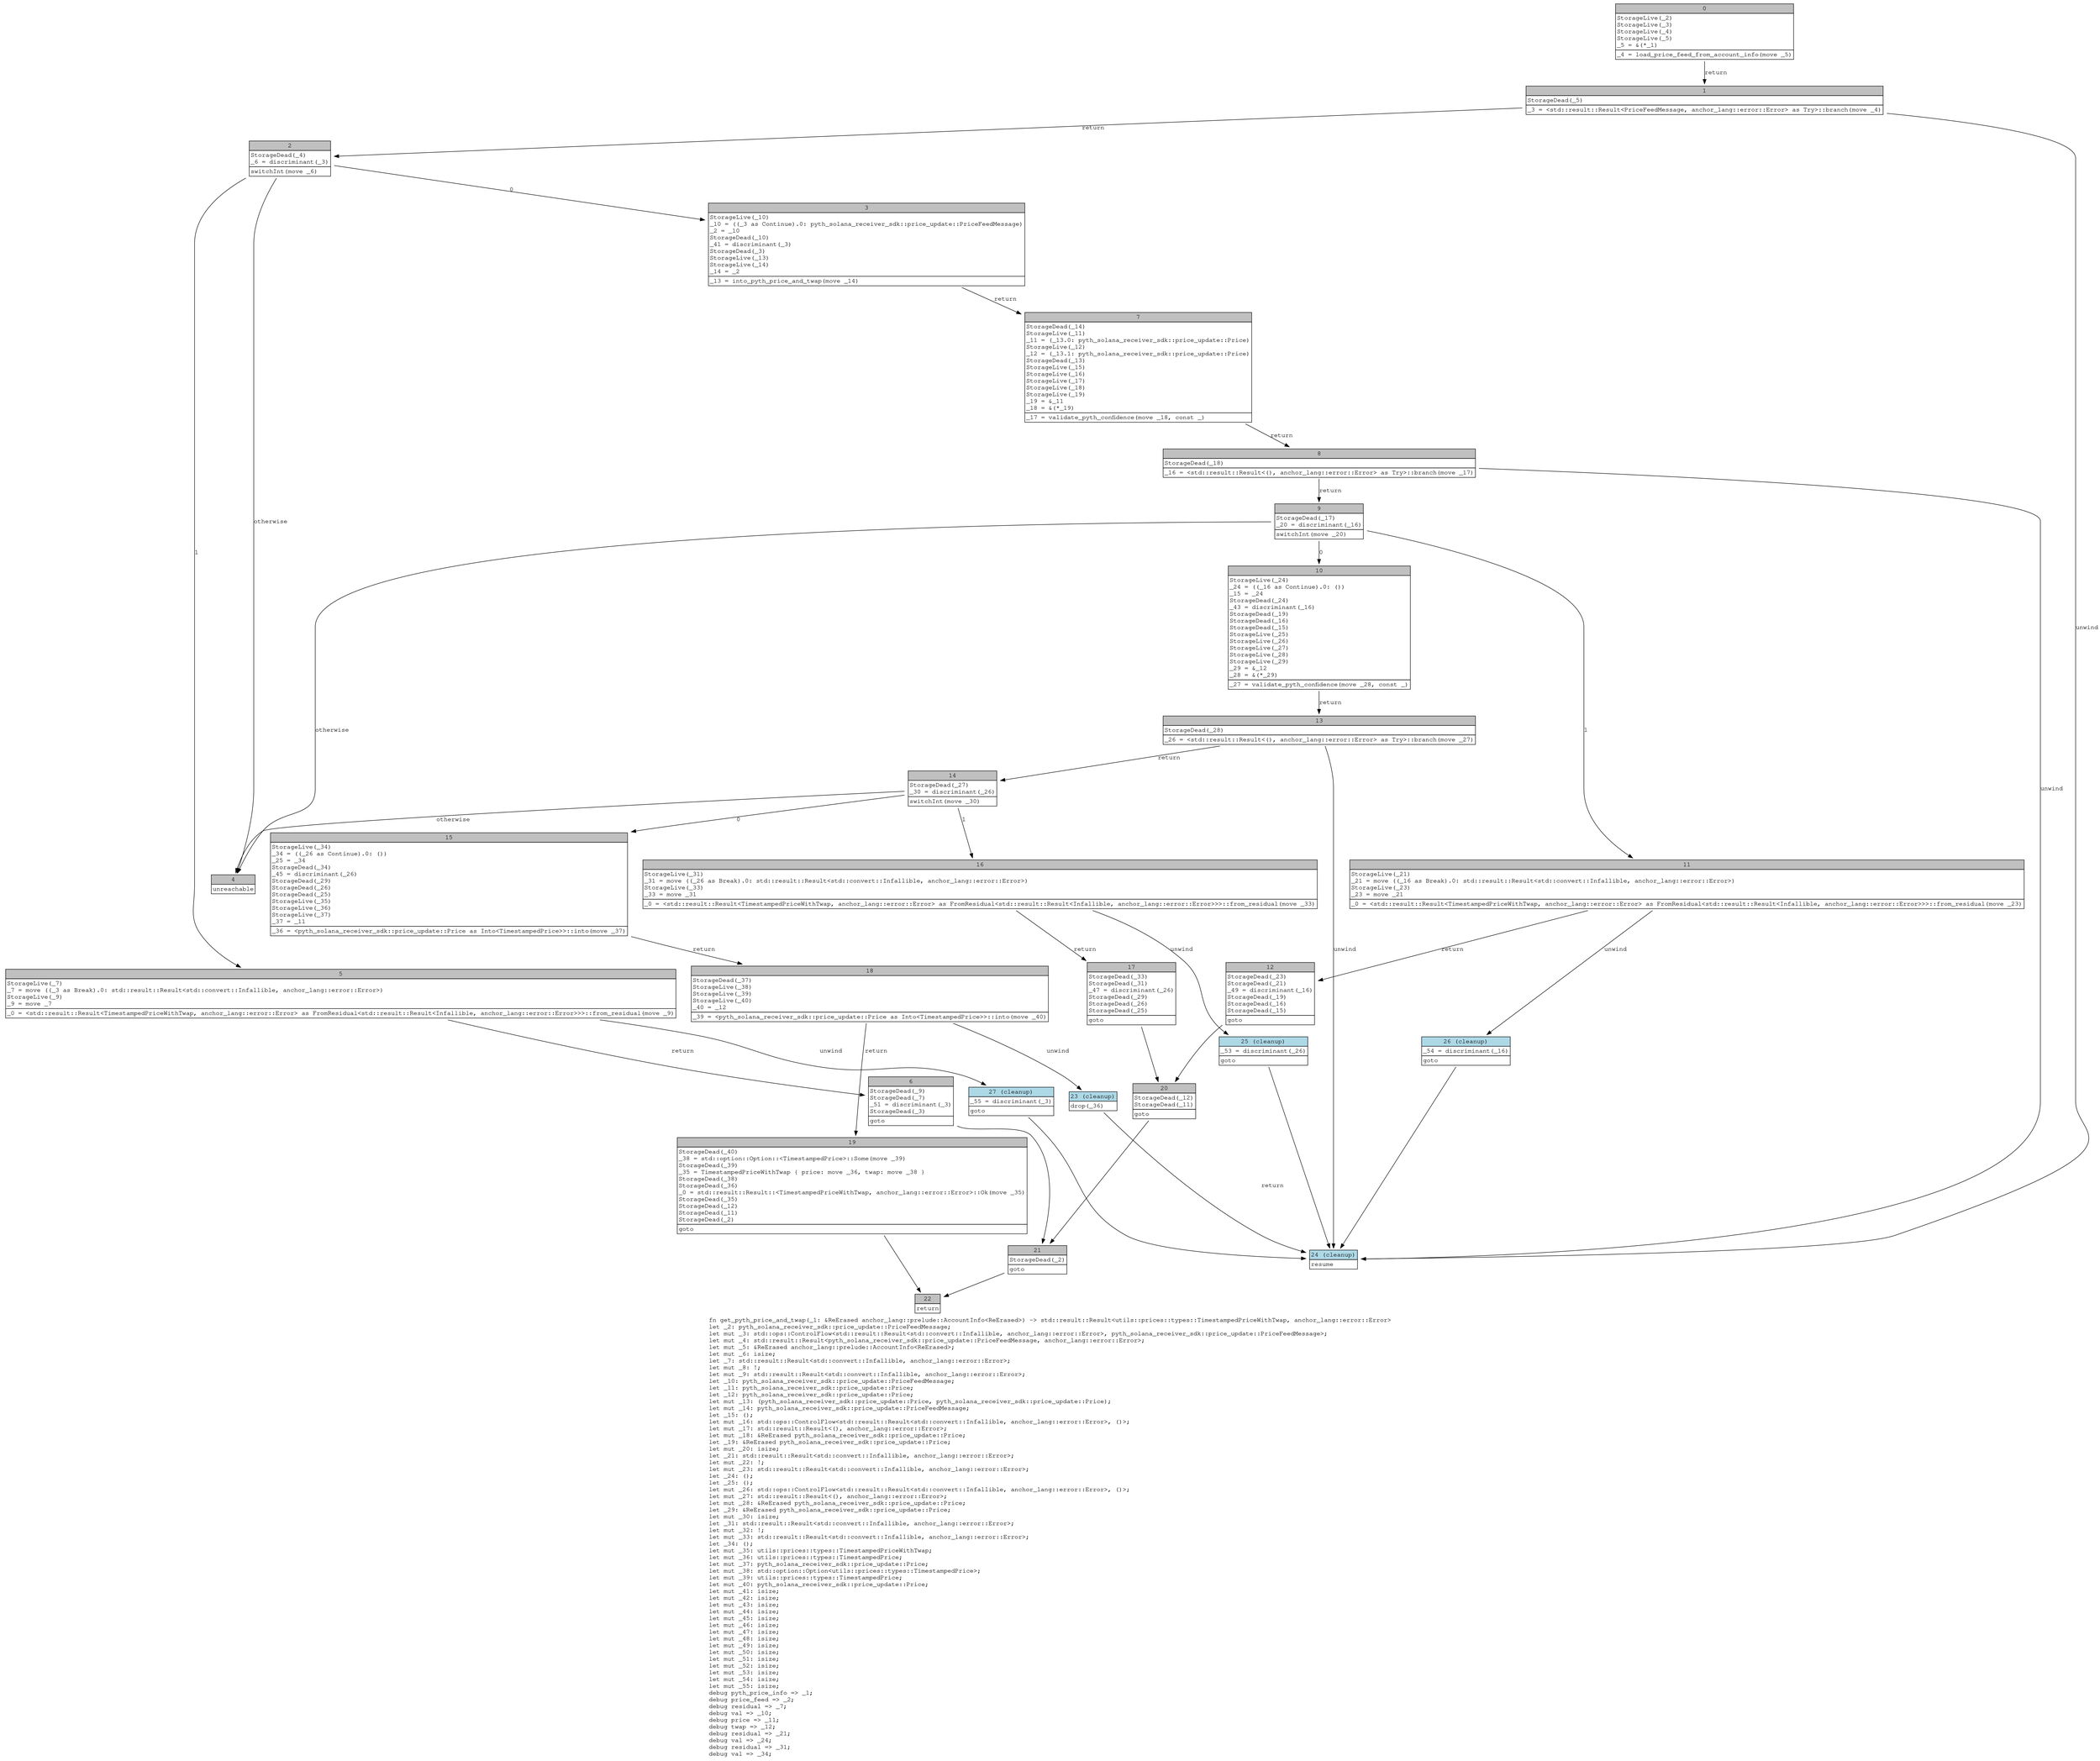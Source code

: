 digraph Mir_0_2552 {
    graph [fontname="Courier, monospace"];
    node [fontname="Courier, monospace"];
    edge [fontname="Courier, monospace"];
    label=<fn get_pyth_price_and_twap(_1: &amp;ReErased anchor_lang::prelude::AccountInfo&lt;ReErased&gt;) -&gt; std::result::Result&lt;utils::prices::types::TimestampedPriceWithTwap, anchor_lang::error::Error&gt;<br align="left"/>let _2: pyth_solana_receiver_sdk::price_update::PriceFeedMessage;<br align="left"/>let mut _3: std::ops::ControlFlow&lt;std::result::Result&lt;std::convert::Infallible, anchor_lang::error::Error&gt;, pyth_solana_receiver_sdk::price_update::PriceFeedMessage&gt;;<br align="left"/>let mut _4: std::result::Result&lt;pyth_solana_receiver_sdk::price_update::PriceFeedMessage, anchor_lang::error::Error&gt;;<br align="left"/>let mut _5: &amp;ReErased anchor_lang::prelude::AccountInfo&lt;ReErased&gt;;<br align="left"/>let mut _6: isize;<br align="left"/>let _7: std::result::Result&lt;std::convert::Infallible, anchor_lang::error::Error&gt;;<br align="left"/>let mut _8: !;<br align="left"/>let mut _9: std::result::Result&lt;std::convert::Infallible, anchor_lang::error::Error&gt;;<br align="left"/>let _10: pyth_solana_receiver_sdk::price_update::PriceFeedMessage;<br align="left"/>let _11: pyth_solana_receiver_sdk::price_update::Price;<br align="left"/>let _12: pyth_solana_receiver_sdk::price_update::Price;<br align="left"/>let mut _13: (pyth_solana_receiver_sdk::price_update::Price, pyth_solana_receiver_sdk::price_update::Price);<br align="left"/>let mut _14: pyth_solana_receiver_sdk::price_update::PriceFeedMessage;<br align="left"/>let _15: ();<br align="left"/>let mut _16: std::ops::ControlFlow&lt;std::result::Result&lt;std::convert::Infallible, anchor_lang::error::Error&gt;, ()&gt;;<br align="left"/>let mut _17: std::result::Result&lt;(), anchor_lang::error::Error&gt;;<br align="left"/>let mut _18: &amp;ReErased pyth_solana_receiver_sdk::price_update::Price;<br align="left"/>let _19: &amp;ReErased pyth_solana_receiver_sdk::price_update::Price;<br align="left"/>let mut _20: isize;<br align="left"/>let _21: std::result::Result&lt;std::convert::Infallible, anchor_lang::error::Error&gt;;<br align="left"/>let mut _22: !;<br align="left"/>let mut _23: std::result::Result&lt;std::convert::Infallible, anchor_lang::error::Error&gt;;<br align="left"/>let _24: ();<br align="left"/>let _25: ();<br align="left"/>let mut _26: std::ops::ControlFlow&lt;std::result::Result&lt;std::convert::Infallible, anchor_lang::error::Error&gt;, ()&gt;;<br align="left"/>let mut _27: std::result::Result&lt;(), anchor_lang::error::Error&gt;;<br align="left"/>let mut _28: &amp;ReErased pyth_solana_receiver_sdk::price_update::Price;<br align="left"/>let _29: &amp;ReErased pyth_solana_receiver_sdk::price_update::Price;<br align="left"/>let mut _30: isize;<br align="left"/>let _31: std::result::Result&lt;std::convert::Infallible, anchor_lang::error::Error&gt;;<br align="left"/>let mut _32: !;<br align="left"/>let mut _33: std::result::Result&lt;std::convert::Infallible, anchor_lang::error::Error&gt;;<br align="left"/>let _34: ();<br align="left"/>let mut _35: utils::prices::types::TimestampedPriceWithTwap;<br align="left"/>let mut _36: utils::prices::types::TimestampedPrice;<br align="left"/>let mut _37: pyth_solana_receiver_sdk::price_update::Price;<br align="left"/>let mut _38: std::option::Option&lt;utils::prices::types::TimestampedPrice&gt;;<br align="left"/>let mut _39: utils::prices::types::TimestampedPrice;<br align="left"/>let mut _40: pyth_solana_receiver_sdk::price_update::Price;<br align="left"/>let mut _41: isize;<br align="left"/>let mut _42: isize;<br align="left"/>let mut _43: isize;<br align="left"/>let mut _44: isize;<br align="left"/>let mut _45: isize;<br align="left"/>let mut _46: isize;<br align="left"/>let mut _47: isize;<br align="left"/>let mut _48: isize;<br align="left"/>let mut _49: isize;<br align="left"/>let mut _50: isize;<br align="left"/>let mut _51: isize;<br align="left"/>let mut _52: isize;<br align="left"/>let mut _53: isize;<br align="left"/>let mut _54: isize;<br align="left"/>let mut _55: isize;<br align="left"/>debug pyth_price_info =&gt; _1;<br align="left"/>debug price_feed =&gt; _2;<br align="left"/>debug residual =&gt; _7;<br align="left"/>debug val =&gt; _10;<br align="left"/>debug price =&gt; _11;<br align="left"/>debug twap =&gt; _12;<br align="left"/>debug residual =&gt; _21;<br align="left"/>debug val =&gt; _24;<br align="left"/>debug residual =&gt; _31;<br align="left"/>debug val =&gt; _34;<br align="left"/>>;
    bb0__0_2552 [shape="none", label=<<table border="0" cellborder="1" cellspacing="0"><tr><td bgcolor="gray" align="center" colspan="1">0</td></tr><tr><td align="left" balign="left">StorageLive(_2)<br/>StorageLive(_3)<br/>StorageLive(_4)<br/>StorageLive(_5)<br/>_5 = &amp;(*_1)<br/></td></tr><tr><td align="left">_4 = load_price_feed_from_account_info(move _5)</td></tr></table>>];
    bb1__0_2552 [shape="none", label=<<table border="0" cellborder="1" cellspacing="0"><tr><td bgcolor="gray" align="center" colspan="1">1</td></tr><tr><td align="left" balign="left">StorageDead(_5)<br/></td></tr><tr><td align="left">_3 = &lt;std::result::Result&lt;PriceFeedMessage, anchor_lang::error::Error&gt; as Try&gt;::branch(move _4)</td></tr></table>>];
    bb2__0_2552 [shape="none", label=<<table border="0" cellborder="1" cellspacing="0"><tr><td bgcolor="gray" align="center" colspan="1">2</td></tr><tr><td align="left" balign="left">StorageDead(_4)<br/>_6 = discriminant(_3)<br/></td></tr><tr><td align="left">switchInt(move _6)</td></tr></table>>];
    bb3__0_2552 [shape="none", label=<<table border="0" cellborder="1" cellspacing="0"><tr><td bgcolor="gray" align="center" colspan="1">3</td></tr><tr><td align="left" balign="left">StorageLive(_10)<br/>_10 = ((_3 as Continue).0: pyth_solana_receiver_sdk::price_update::PriceFeedMessage)<br/>_2 = _10<br/>StorageDead(_10)<br/>_41 = discriminant(_3)<br/>StorageDead(_3)<br/>StorageLive(_13)<br/>StorageLive(_14)<br/>_14 = _2<br/></td></tr><tr><td align="left">_13 = into_pyth_price_and_twap(move _14)</td></tr></table>>];
    bb4__0_2552 [shape="none", label=<<table border="0" cellborder="1" cellspacing="0"><tr><td bgcolor="gray" align="center" colspan="1">4</td></tr><tr><td align="left">unreachable</td></tr></table>>];
    bb5__0_2552 [shape="none", label=<<table border="0" cellborder="1" cellspacing="0"><tr><td bgcolor="gray" align="center" colspan="1">5</td></tr><tr><td align="left" balign="left">StorageLive(_7)<br/>_7 = move ((_3 as Break).0: std::result::Result&lt;std::convert::Infallible, anchor_lang::error::Error&gt;)<br/>StorageLive(_9)<br/>_9 = move _7<br/></td></tr><tr><td align="left">_0 = &lt;std::result::Result&lt;TimestampedPriceWithTwap, anchor_lang::error::Error&gt; as FromResidual&lt;std::result::Result&lt;Infallible, anchor_lang::error::Error&gt;&gt;&gt;::from_residual(move _9)</td></tr></table>>];
    bb6__0_2552 [shape="none", label=<<table border="0" cellborder="1" cellspacing="0"><tr><td bgcolor="gray" align="center" colspan="1">6</td></tr><tr><td align="left" balign="left">StorageDead(_9)<br/>StorageDead(_7)<br/>_51 = discriminant(_3)<br/>StorageDead(_3)<br/></td></tr><tr><td align="left">goto</td></tr></table>>];
    bb7__0_2552 [shape="none", label=<<table border="0" cellborder="1" cellspacing="0"><tr><td bgcolor="gray" align="center" colspan="1">7</td></tr><tr><td align="left" balign="left">StorageDead(_14)<br/>StorageLive(_11)<br/>_11 = (_13.0: pyth_solana_receiver_sdk::price_update::Price)<br/>StorageLive(_12)<br/>_12 = (_13.1: pyth_solana_receiver_sdk::price_update::Price)<br/>StorageDead(_13)<br/>StorageLive(_15)<br/>StorageLive(_16)<br/>StorageLive(_17)<br/>StorageLive(_18)<br/>StorageLive(_19)<br/>_19 = &amp;_11<br/>_18 = &amp;(*_19)<br/></td></tr><tr><td align="left">_17 = validate_pyth_confidence(move _18, const _)</td></tr></table>>];
    bb8__0_2552 [shape="none", label=<<table border="0" cellborder="1" cellspacing="0"><tr><td bgcolor="gray" align="center" colspan="1">8</td></tr><tr><td align="left" balign="left">StorageDead(_18)<br/></td></tr><tr><td align="left">_16 = &lt;std::result::Result&lt;(), anchor_lang::error::Error&gt; as Try&gt;::branch(move _17)</td></tr></table>>];
    bb9__0_2552 [shape="none", label=<<table border="0" cellborder="1" cellspacing="0"><tr><td bgcolor="gray" align="center" colspan="1">9</td></tr><tr><td align="left" balign="left">StorageDead(_17)<br/>_20 = discriminant(_16)<br/></td></tr><tr><td align="left">switchInt(move _20)</td></tr></table>>];
    bb10__0_2552 [shape="none", label=<<table border="0" cellborder="1" cellspacing="0"><tr><td bgcolor="gray" align="center" colspan="1">10</td></tr><tr><td align="left" balign="left">StorageLive(_24)<br/>_24 = ((_16 as Continue).0: ())<br/>_15 = _24<br/>StorageDead(_24)<br/>_43 = discriminant(_16)<br/>StorageDead(_19)<br/>StorageDead(_16)<br/>StorageDead(_15)<br/>StorageLive(_25)<br/>StorageLive(_26)<br/>StorageLive(_27)<br/>StorageLive(_28)<br/>StorageLive(_29)<br/>_29 = &amp;_12<br/>_28 = &amp;(*_29)<br/></td></tr><tr><td align="left">_27 = validate_pyth_confidence(move _28, const _)</td></tr></table>>];
    bb11__0_2552 [shape="none", label=<<table border="0" cellborder="1" cellspacing="0"><tr><td bgcolor="gray" align="center" colspan="1">11</td></tr><tr><td align="left" balign="left">StorageLive(_21)<br/>_21 = move ((_16 as Break).0: std::result::Result&lt;std::convert::Infallible, anchor_lang::error::Error&gt;)<br/>StorageLive(_23)<br/>_23 = move _21<br/></td></tr><tr><td align="left">_0 = &lt;std::result::Result&lt;TimestampedPriceWithTwap, anchor_lang::error::Error&gt; as FromResidual&lt;std::result::Result&lt;Infallible, anchor_lang::error::Error&gt;&gt;&gt;::from_residual(move _23)</td></tr></table>>];
    bb12__0_2552 [shape="none", label=<<table border="0" cellborder="1" cellspacing="0"><tr><td bgcolor="gray" align="center" colspan="1">12</td></tr><tr><td align="left" balign="left">StorageDead(_23)<br/>StorageDead(_21)<br/>_49 = discriminant(_16)<br/>StorageDead(_19)<br/>StorageDead(_16)<br/>StorageDead(_15)<br/></td></tr><tr><td align="left">goto</td></tr></table>>];
    bb13__0_2552 [shape="none", label=<<table border="0" cellborder="1" cellspacing="0"><tr><td bgcolor="gray" align="center" colspan="1">13</td></tr><tr><td align="left" balign="left">StorageDead(_28)<br/></td></tr><tr><td align="left">_26 = &lt;std::result::Result&lt;(), anchor_lang::error::Error&gt; as Try&gt;::branch(move _27)</td></tr></table>>];
    bb14__0_2552 [shape="none", label=<<table border="0" cellborder="1" cellspacing="0"><tr><td bgcolor="gray" align="center" colspan="1">14</td></tr><tr><td align="left" balign="left">StorageDead(_27)<br/>_30 = discriminant(_26)<br/></td></tr><tr><td align="left">switchInt(move _30)</td></tr></table>>];
    bb15__0_2552 [shape="none", label=<<table border="0" cellborder="1" cellspacing="0"><tr><td bgcolor="gray" align="center" colspan="1">15</td></tr><tr><td align="left" balign="left">StorageLive(_34)<br/>_34 = ((_26 as Continue).0: ())<br/>_25 = _34<br/>StorageDead(_34)<br/>_45 = discriminant(_26)<br/>StorageDead(_29)<br/>StorageDead(_26)<br/>StorageDead(_25)<br/>StorageLive(_35)<br/>StorageLive(_36)<br/>StorageLive(_37)<br/>_37 = _11<br/></td></tr><tr><td align="left">_36 = &lt;pyth_solana_receiver_sdk::price_update::Price as Into&lt;TimestampedPrice&gt;&gt;::into(move _37)</td></tr></table>>];
    bb16__0_2552 [shape="none", label=<<table border="0" cellborder="1" cellspacing="0"><tr><td bgcolor="gray" align="center" colspan="1">16</td></tr><tr><td align="left" balign="left">StorageLive(_31)<br/>_31 = move ((_26 as Break).0: std::result::Result&lt;std::convert::Infallible, anchor_lang::error::Error&gt;)<br/>StorageLive(_33)<br/>_33 = move _31<br/></td></tr><tr><td align="left">_0 = &lt;std::result::Result&lt;TimestampedPriceWithTwap, anchor_lang::error::Error&gt; as FromResidual&lt;std::result::Result&lt;Infallible, anchor_lang::error::Error&gt;&gt;&gt;::from_residual(move _33)</td></tr></table>>];
    bb17__0_2552 [shape="none", label=<<table border="0" cellborder="1" cellspacing="0"><tr><td bgcolor="gray" align="center" colspan="1">17</td></tr><tr><td align="left" balign="left">StorageDead(_33)<br/>StorageDead(_31)<br/>_47 = discriminant(_26)<br/>StorageDead(_29)<br/>StorageDead(_26)<br/>StorageDead(_25)<br/></td></tr><tr><td align="left">goto</td></tr></table>>];
    bb18__0_2552 [shape="none", label=<<table border="0" cellborder="1" cellspacing="0"><tr><td bgcolor="gray" align="center" colspan="1">18</td></tr><tr><td align="left" balign="left">StorageDead(_37)<br/>StorageLive(_38)<br/>StorageLive(_39)<br/>StorageLive(_40)<br/>_40 = _12<br/></td></tr><tr><td align="left">_39 = &lt;pyth_solana_receiver_sdk::price_update::Price as Into&lt;TimestampedPrice&gt;&gt;::into(move _40)</td></tr></table>>];
    bb19__0_2552 [shape="none", label=<<table border="0" cellborder="1" cellspacing="0"><tr><td bgcolor="gray" align="center" colspan="1">19</td></tr><tr><td align="left" balign="left">StorageDead(_40)<br/>_38 = std::option::Option::&lt;TimestampedPrice&gt;::Some(move _39)<br/>StorageDead(_39)<br/>_35 = TimestampedPriceWithTwap { price: move _36, twap: move _38 }<br/>StorageDead(_38)<br/>StorageDead(_36)<br/>_0 = std::result::Result::&lt;TimestampedPriceWithTwap, anchor_lang::error::Error&gt;::Ok(move _35)<br/>StorageDead(_35)<br/>StorageDead(_12)<br/>StorageDead(_11)<br/>StorageDead(_2)<br/></td></tr><tr><td align="left">goto</td></tr></table>>];
    bb20__0_2552 [shape="none", label=<<table border="0" cellborder="1" cellspacing="0"><tr><td bgcolor="gray" align="center" colspan="1">20</td></tr><tr><td align="left" balign="left">StorageDead(_12)<br/>StorageDead(_11)<br/></td></tr><tr><td align="left">goto</td></tr></table>>];
    bb21__0_2552 [shape="none", label=<<table border="0" cellborder="1" cellspacing="0"><tr><td bgcolor="gray" align="center" colspan="1">21</td></tr><tr><td align="left" balign="left">StorageDead(_2)<br/></td></tr><tr><td align="left">goto</td></tr></table>>];
    bb22__0_2552 [shape="none", label=<<table border="0" cellborder="1" cellspacing="0"><tr><td bgcolor="gray" align="center" colspan="1">22</td></tr><tr><td align="left">return</td></tr></table>>];
    bb23__0_2552 [shape="none", label=<<table border="0" cellborder="1" cellspacing="0"><tr><td bgcolor="lightblue" align="center" colspan="1">23 (cleanup)</td></tr><tr><td align="left">drop(_36)</td></tr></table>>];
    bb24__0_2552 [shape="none", label=<<table border="0" cellborder="1" cellspacing="0"><tr><td bgcolor="lightblue" align="center" colspan="1">24 (cleanup)</td></tr><tr><td align="left">resume</td></tr></table>>];
    bb25__0_2552 [shape="none", label=<<table border="0" cellborder="1" cellspacing="0"><tr><td bgcolor="lightblue" align="center" colspan="1">25 (cleanup)</td></tr><tr><td align="left" balign="left">_53 = discriminant(_26)<br/></td></tr><tr><td align="left">goto</td></tr></table>>];
    bb26__0_2552 [shape="none", label=<<table border="0" cellborder="1" cellspacing="0"><tr><td bgcolor="lightblue" align="center" colspan="1">26 (cleanup)</td></tr><tr><td align="left" balign="left">_54 = discriminant(_16)<br/></td></tr><tr><td align="left">goto</td></tr></table>>];
    bb27__0_2552 [shape="none", label=<<table border="0" cellborder="1" cellspacing="0"><tr><td bgcolor="lightblue" align="center" colspan="1">27 (cleanup)</td></tr><tr><td align="left" balign="left">_55 = discriminant(_3)<br/></td></tr><tr><td align="left">goto</td></tr></table>>];
    bb0__0_2552 -> bb1__0_2552 [label="return"];
    bb1__0_2552 -> bb2__0_2552 [label="return"];
    bb1__0_2552 -> bb24__0_2552 [label="unwind"];
    bb2__0_2552 -> bb3__0_2552 [label="0"];
    bb2__0_2552 -> bb5__0_2552 [label="1"];
    bb2__0_2552 -> bb4__0_2552 [label="otherwise"];
    bb3__0_2552 -> bb7__0_2552 [label="return"];
    bb5__0_2552 -> bb6__0_2552 [label="return"];
    bb5__0_2552 -> bb27__0_2552 [label="unwind"];
    bb6__0_2552 -> bb21__0_2552 [label=""];
    bb7__0_2552 -> bb8__0_2552 [label="return"];
    bb8__0_2552 -> bb9__0_2552 [label="return"];
    bb8__0_2552 -> bb24__0_2552 [label="unwind"];
    bb9__0_2552 -> bb10__0_2552 [label="0"];
    bb9__0_2552 -> bb11__0_2552 [label="1"];
    bb9__0_2552 -> bb4__0_2552 [label="otherwise"];
    bb10__0_2552 -> bb13__0_2552 [label="return"];
    bb11__0_2552 -> bb12__0_2552 [label="return"];
    bb11__0_2552 -> bb26__0_2552 [label="unwind"];
    bb12__0_2552 -> bb20__0_2552 [label=""];
    bb13__0_2552 -> bb14__0_2552 [label="return"];
    bb13__0_2552 -> bb24__0_2552 [label="unwind"];
    bb14__0_2552 -> bb15__0_2552 [label="0"];
    bb14__0_2552 -> bb16__0_2552 [label="1"];
    bb14__0_2552 -> bb4__0_2552 [label="otherwise"];
    bb15__0_2552 -> bb18__0_2552 [label="return"];
    bb16__0_2552 -> bb17__0_2552 [label="return"];
    bb16__0_2552 -> bb25__0_2552 [label="unwind"];
    bb17__0_2552 -> bb20__0_2552 [label=""];
    bb18__0_2552 -> bb19__0_2552 [label="return"];
    bb18__0_2552 -> bb23__0_2552 [label="unwind"];
    bb19__0_2552 -> bb22__0_2552 [label=""];
    bb20__0_2552 -> bb21__0_2552 [label=""];
    bb21__0_2552 -> bb22__0_2552 [label=""];
    bb23__0_2552 -> bb24__0_2552 [label="return"];
    bb25__0_2552 -> bb24__0_2552 [label=""];
    bb26__0_2552 -> bb24__0_2552 [label=""];
    bb27__0_2552 -> bb24__0_2552 [label=""];
}
